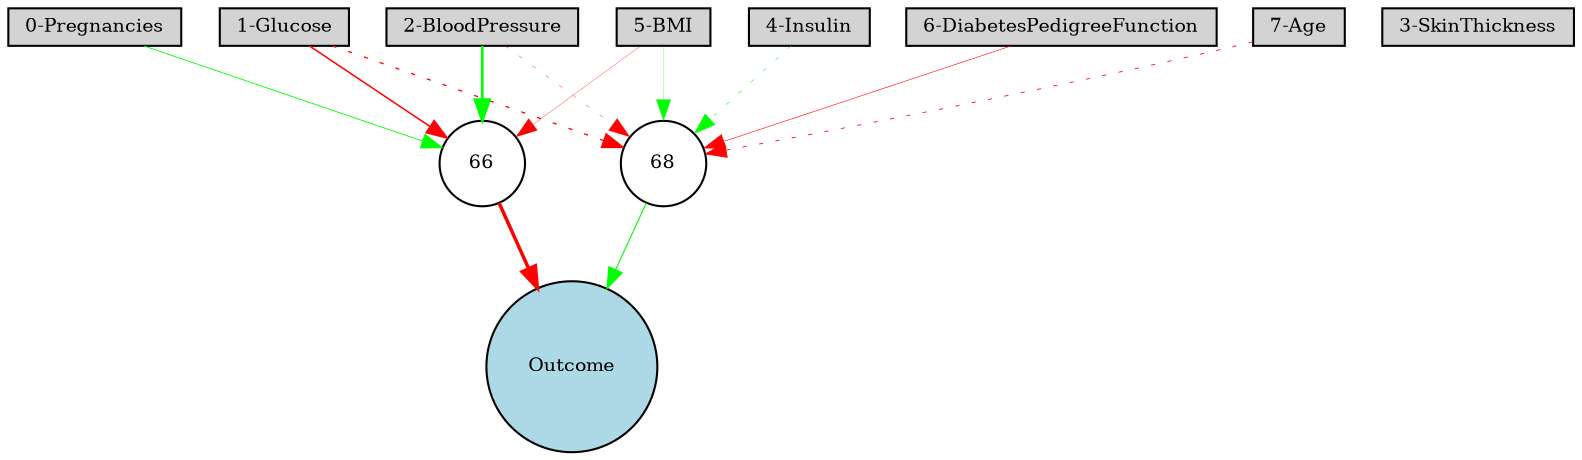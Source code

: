 digraph {
	node [fontsize=9 height=0.2 shape=circle width=0.2]
	"0-Pregnancies" [fillcolor=lightgray shape=box style=filled]
	"1-Glucose" [fillcolor=lightgray shape=box style=filled]
	"2-BloodPressure" [fillcolor=lightgray shape=box style=filled]
	"3-SkinThickness" [fillcolor=lightgray shape=box style=filled]
	"4-Insulin" [fillcolor=lightgray shape=box style=filled]
	"5-BMI" [fillcolor=lightgray shape=box style=filled]
	"6-DiabetesPedigreeFunction" [fillcolor=lightgray shape=box style=filled]
	"7-Age" [fillcolor=lightgray shape=box style=filled]
	Outcome [fillcolor=lightblue style=filled]
	66 [fillcolor=white style=filled]
	68 [fillcolor=white style=filled]
	"0-Pregnancies" -> 66 [color=green penwidth=0.4146164408085149 style=solid]
	"1-Glucose" -> 66 [color=red penwidth=0.7289352431617792 style=solid]
	"1-Glucose" -> 68 [color=red penwidth=0.6311358755123765 style=dotted]
	"2-BloodPressure" -> 66 [color=green penwidth=1.3020551766723463 style=solid]
	"2-BloodPressure" -> 68 [color=red penwidth=0.18253280422921017 style=dotted]
	"4-Insulin" -> 68 [color=green penwidth=0.2491319693503488 style=dotted]
	"5-BMI" -> 66 [color=red penwidth=0.15123416400335601 style=solid]
	"5-BMI" -> 68 [color=green penwidth=0.1286557526098623 style=solid]
	"6-DiabetesPedigreeFunction" -> 68 [color=red penwidth=0.28199140934330635 style=solid]
	"7-Age" -> 68 [color=red penwidth=0.398832146721665 style=dotted]
	66 -> Outcome [color=red penwidth=1.6776878397445791 style=solid]
	68 -> Outcome [color=green penwidth=0.5460057327054677 style=solid]
}
